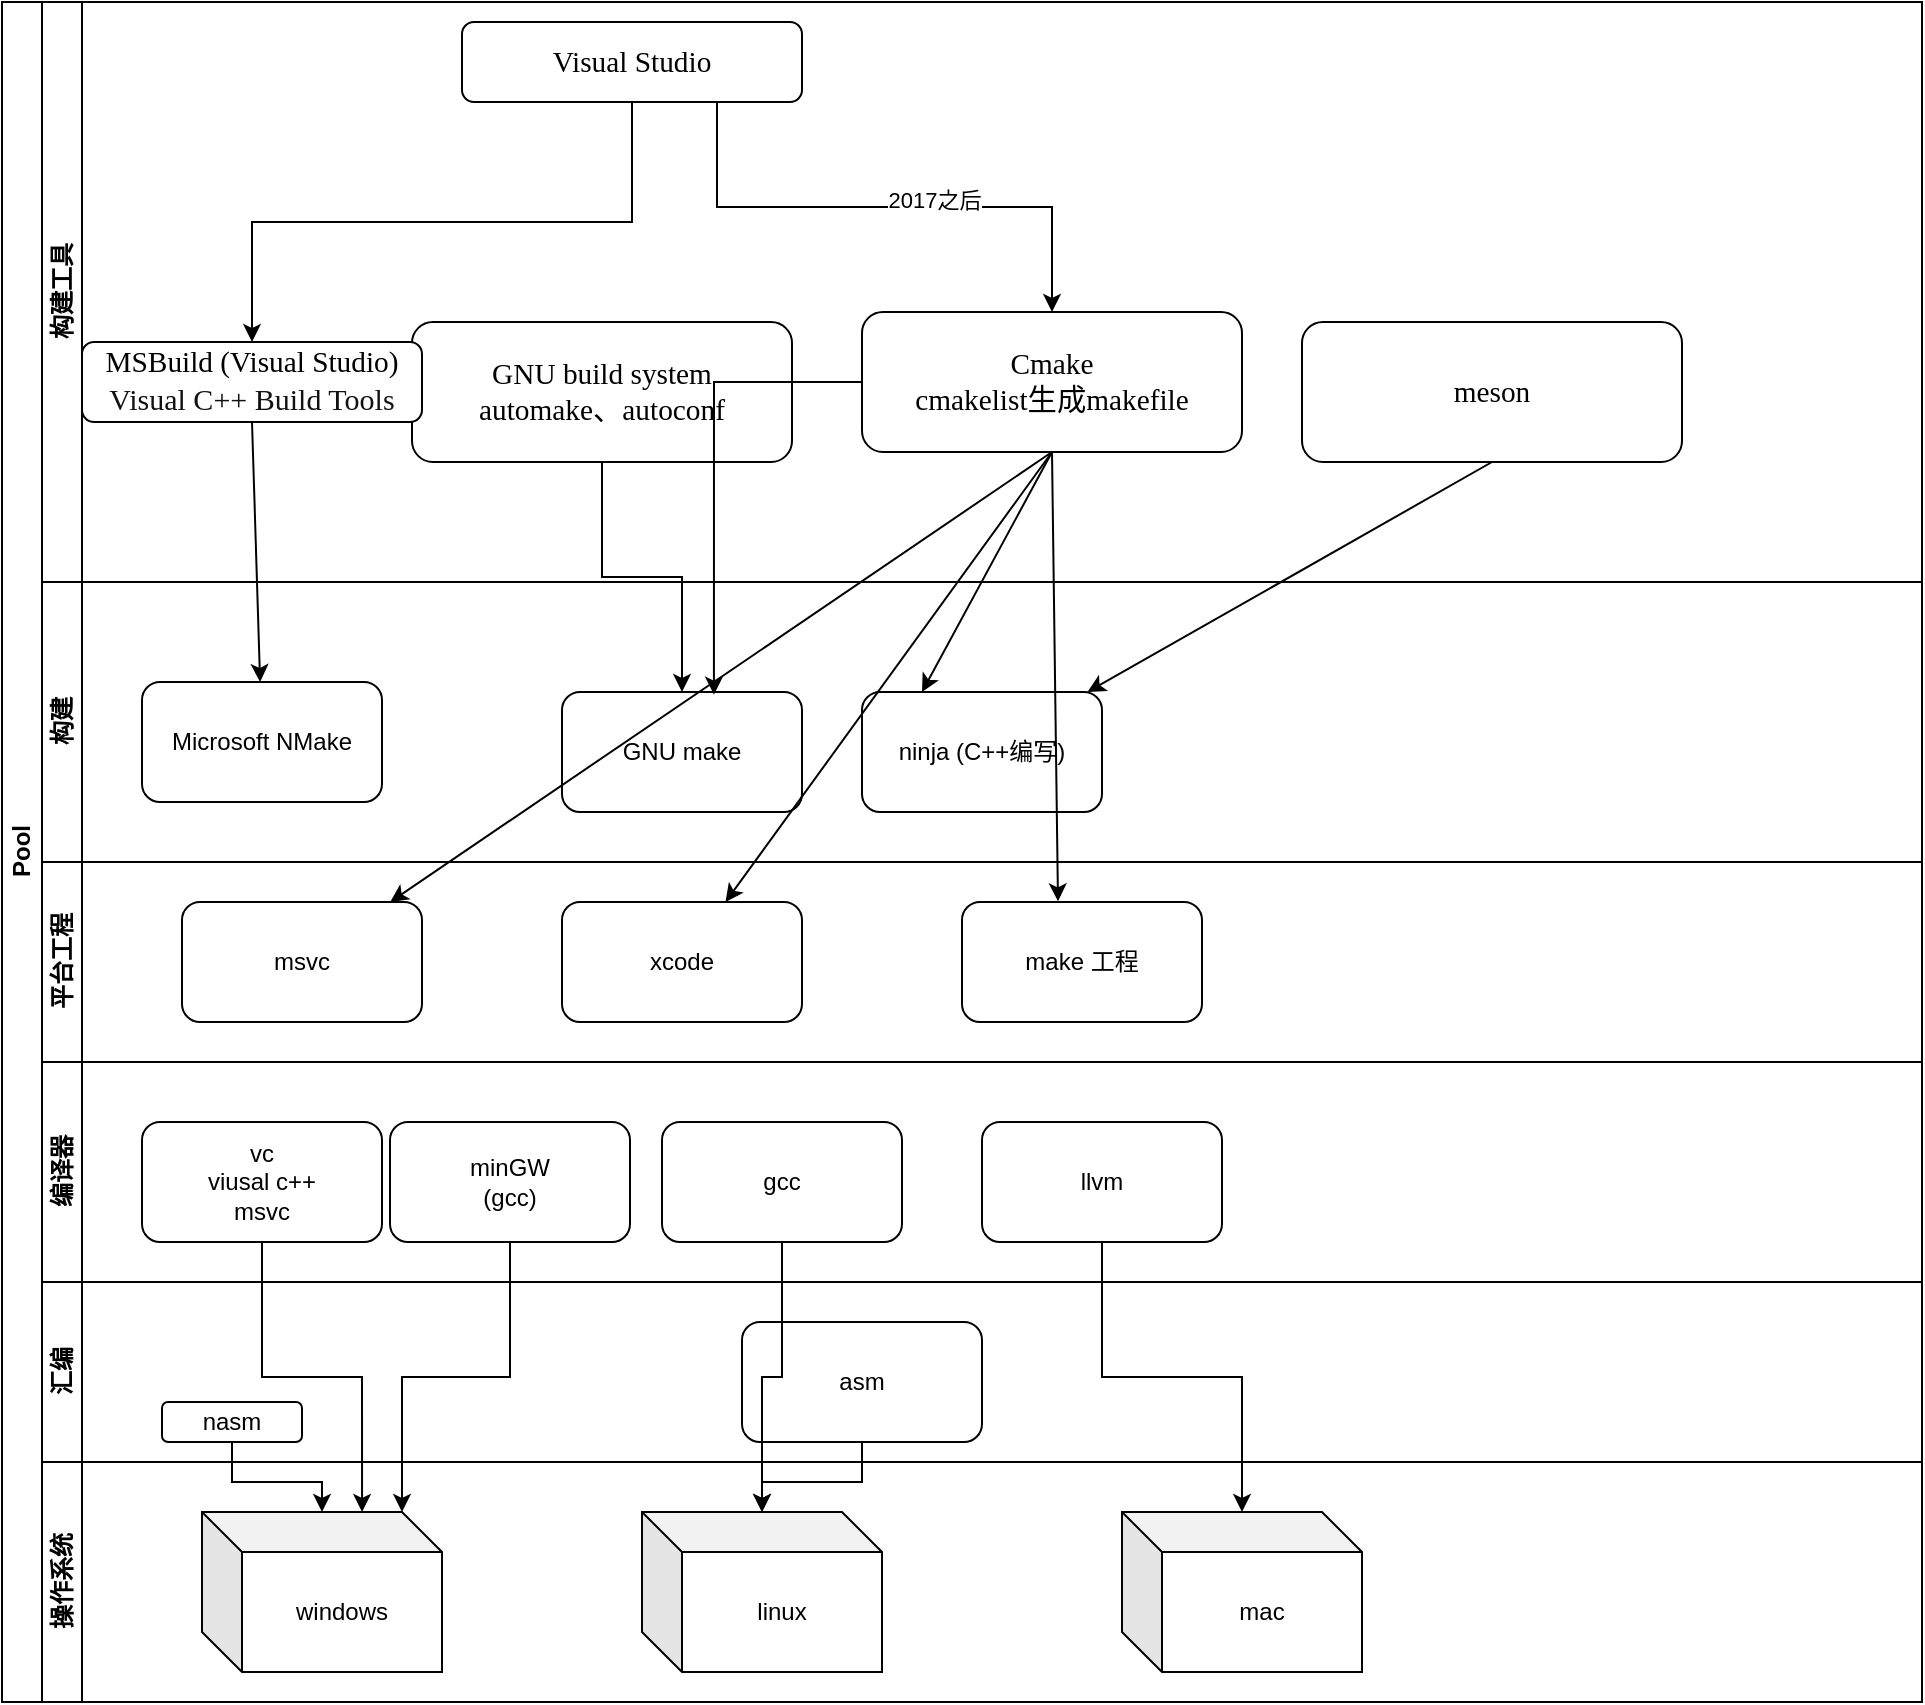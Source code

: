 <mxfile version="14.1.3" type="github"><diagram id="tJRnp0v06SBhazAe2PgV" name="第 1 页"><mxGraphModel dx="1022" dy="123" grid="1" gridSize="10" guides="1" tooltips="1" connect="1" arrows="1" fold="1" page="0" pageScale="1" pageWidth="3300" pageHeight="4681" math="0" shadow="0"><root><mxCell id="0"/><mxCell id="1" parent="0"/><mxCell id="iP3Lr3HVFY1aXU4YxGAK-9" value="Pool" style="swimlane;html=1;childLayout=stackLayout;resizeParent=1;resizeParentMax=0;horizontal=0;startSize=20;horizontalStack=0;" parent="1" vertex="1"><mxGeometry x="30" y="680" width="960" height="850" as="geometry"/></mxCell><mxCell id="iP3Lr3HVFY1aXU4YxGAK-37" value="构建工具" style="swimlane;html=1;startSize=20;horizontal=0;" parent="iP3Lr3HVFY1aXU4YxGAK-9" vertex="1"><mxGeometry x="20" width="940" height="290" as="geometry"/></mxCell><mxCell id="iP3Lr3HVFY1aXU4YxGAK-45" value="&lt;p style=&quot;margin: 0in ; font-family: &amp;#34;calibri&amp;#34; ; font-size: 11.0pt&quot; lang=&quot;en-US&quot;&gt;GNU build system&lt;/p&gt;&lt;p style=&quot;margin: 0in ; font-family: &amp;#34;calibri&amp;#34; ; font-size: 11.0pt&quot; lang=&quot;en-US&quot;&gt;automake、&lt;span style=&quot;font-size: 11pt&quot;&gt;autoconf&lt;/span&gt;&lt;/p&gt;" style="rounded=1;whiteSpace=wrap;html=1;" parent="iP3Lr3HVFY1aXU4YxGAK-37" vertex="1"><mxGeometry x="185" y="160" width="190" height="70" as="geometry"/></mxCell><mxCell id="iP3Lr3HVFY1aXU4YxGAK-51" value="&lt;p style=&quot;margin: 0in ; font-family: &amp;#34;calibri&amp;#34; ; font-size: 11.0pt&quot; lang=&quot;en-US&quot;&gt;Cmake&lt;/p&gt;&lt;p style=&quot;margin: 0in ; font-size: 11.0pt&quot;&gt;&lt;span style=&quot;font-family: &amp;#34;calibri&amp;#34;&quot; lang=&quot;en-US&quot;&gt;cmakelist&lt;/span&gt;&lt;span style=&quot;font-family: &amp;#34;microsoft yahei&amp;#34;&quot; lang=&quot;zh-CN&quot;&gt;生成&lt;/span&gt;&lt;span style=&quot;font-family: &amp;#34;calibri&amp;#34;&quot; lang=&quot;en-US&quot;&gt;makefile&lt;/span&gt;&lt;/p&gt;" style="rounded=1;whiteSpace=wrap;html=1;" parent="iP3Lr3HVFY1aXU4YxGAK-37" vertex="1"><mxGeometry x="410" y="155" width="190" height="70" as="geometry"/></mxCell><mxCell id="iP3Lr3HVFY1aXU4YxGAK-52" value="&lt;p style=&quot;margin: 0in ; font-family: &amp;#34;calibri&amp;#34; ; font-size: 11.0pt&quot; lang=&quot;en-US&quot;&gt;meson&lt;/p&gt;" style="rounded=1;whiteSpace=wrap;html=1;" parent="iP3Lr3HVFY1aXU4YxGAK-37" vertex="1"><mxGeometry x="630" y="160" width="190" height="70" as="geometry"/></mxCell><mxCell id="iP3Lr3HVFY1aXU4YxGAK-62" value="&lt;p style=&quot;margin: 0in ; font-family: &amp;#34;calibri&amp;#34; ; font-size: 11.0pt&quot; lang=&quot;en-US&quot;&gt;MSBuild (Visual Studio)&lt;/p&gt;&lt;p style=&quot;margin: 0in ; font-family: &amp;#34;calibri&amp;#34; ; font-size: 11.0pt&quot; lang=&quot;en-US&quot;&gt;&lt;span style=&quot;color: rgb(18 , 18 , 18) ; font-family: , &amp;#34;blinkmacsystemfont&amp;#34; , &amp;#34;helvetica neue&amp;#34; , &amp;#34;pingfang sc&amp;#34; , &amp;#34;microsoft yahei&amp;#34; , &amp;#34;source han sans sc&amp;#34; , &amp;#34;noto sans cjk sc&amp;#34; , &amp;#34;wenquanyi micro hei&amp;#34; , sans-serif ; font-size: 15px&quot;&gt;Visual C++ Build Tools&lt;/span&gt;&lt;br&gt;&lt;/p&gt;" style="rounded=1;whiteSpace=wrap;html=1;" parent="iP3Lr3HVFY1aXU4YxGAK-37" vertex="1"><mxGeometry x="20" y="170" width="170" height="40" as="geometry"/></mxCell><mxCell id="iP3Lr3HVFY1aXU4YxGAK-68" style="edgeStyle=orthogonalEdgeStyle;rounded=0;orthogonalLoop=1;jettySize=auto;html=1;exitX=0.5;exitY=1;exitDx=0;exitDy=0;" parent="iP3Lr3HVFY1aXU4YxGAK-37" source="iP3Lr3HVFY1aXU4YxGAK-65" target="iP3Lr3HVFY1aXU4YxGAK-62" edge="1"><mxGeometry relative="1" as="geometry"/></mxCell><mxCell id="iP3Lr3HVFY1aXU4YxGAK-69" style="edgeStyle=orthogonalEdgeStyle;rounded=0;orthogonalLoop=1;jettySize=auto;html=1;exitX=0.75;exitY=1;exitDx=0;exitDy=0;" parent="iP3Lr3HVFY1aXU4YxGAK-37" source="iP3Lr3HVFY1aXU4YxGAK-65" target="iP3Lr3HVFY1aXU4YxGAK-51" edge="1"><mxGeometry relative="1" as="geometry"/></mxCell><mxCell id="iP3Lr3HVFY1aXU4YxGAK-70" value="2017之后" style="edgeLabel;html=1;align=center;verticalAlign=middle;resizable=0;points=[];" parent="iP3Lr3HVFY1aXU4YxGAK-69" vertex="1" connectable="0"><mxGeometry x="0.177" y="4" relative="1" as="geometry"><mxPoint as="offset"/></mxGeometry></mxCell><mxCell id="iP3Lr3HVFY1aXU4YxGAK-65" value="&lt;p style=&quot;margin: 0in ; font-family: &amp;#34;calibri&amp;#34; ; font-size: 11.0pt&quot; lang=&quot;en-US&quot;&gt;Visual Studio&lt;/p&gt;" style="rounded=1;whiteSpace=wrap;html=1;" parent="iP3Lr3HVFY1aXU4YxGAK-37" vertex="1"><mxGeometry x="210" y="10" width="170" height="40" as="geometry"/></mxCell><mxCell id="iP3Lr3HVFY1aXU4YxGAK-14" value="构建" style="swimlane;html=1;startSize=20;horizontal=0;" parent="iP3Lr3HVFY1aXU4YxGAK-9" vertex="1"><mxGeometry x="20" y="290" width="940" height="140" as="geometry"/></mxCell><mxCell id="iP3Lr3HVFY1aXU4YxGAK-38" value="GNU make" style="rounded=1;whiteSpace=wrap;html=1;" parent="iP3Lr3HVFY1aXU4YxGAK-14" vertex="1"><mxGeometry x="260" y="55" width="120" height="60" as="geometry"/></mxCell><mxCell id="iP3Lr3HVFY1aXU4YxGAK-39" value="ninja (C++编写)" style="rounded=1;whiteSpace=wrap;html=1;" parent="iP3Lr3HVFY1aXU4YxGAK-14" vertex="1"><mxGeometry x="410" y="55" width="120" height="60" as="geometry"/></mxCell><mxCell id="iP3Lr3HVFY1aXU4YxGAK-40" value="Microsoft NMake" style="rounded=1;whiteSpace=wrap;html=1;" parent="iP3Lr3HVFY1aXU4YxGAK-14" vertex="1"><mxGeometry x="50" y="50" width="120" height="60" as="geometry"/></mxCell><mxCell id="iP3Lr3HVFY1aXU4YxGAK-13" value="平台工程" style="swimlane;html=1;startSize=20;horizontal=0;" parent="iP3Lr3HVFY1aXU4YxGAK-9" vertex="1"><mxGeometry x="20" y="430" width="940" height="100" as="geometry"/></mxCell><mxCell id="iP3Lr3HVFY1aXU4YxGAK-33" value="msvc" style="rounded=1;whiteSpace=wrap;html=1;" parent="iP3Lr3HVFY1aXU4YxGAK-13" vertex="1"><mxGeometry x="70" y="20" width="120" height="60" as="geometry"/></mxCell><mxCell id="iP3Lr3HVFY1aXU4YxGAK-34" value="xcode" style="rounded=1;whiteSpace=wrap;html=1;" parent="iP3Lr3HVFY1aXU4YxGAK-13" vertex="1"><mxGeometry x="260" y="20" width="120" height="60" as="geometry"/></mxCell><mxCell id="iP3Lr3HVFY1aXU4YxGAK-72" value="make 工程" style="rounded=1;whiteSpace=wrap;html=1;" parent="iP3Lr3HVFY1aXU4YxGAK-13" vertex="1"><mxGeometry x="460" y="20" width="120" height="60" as="geometry"/></mxCell><mxCell id="iP3Lr3HVFY1aXU4YxGAK-10" value="编译器" style="swimlane;html=1;startSize=20;horizontal=0;" parent="iP3Lr3HVFY1aXU4YxGAK-9" vertex="1"><mxGeometry x="20" y="530" width="940" height="110" as="geometry"/></mxCell><mxCell id="iP3Lr3HVFY1aXU4YxGAK-20" value="gcc" style="rounded=1;whiteSpace=wrap;html=1;" parent="iP3Lr3HVFY1aXU4YxGAK-10" vertex="1"><mxGeometry x="310" y="30" width="120" height="60" as="geometry"/></mxCell><mxCell id="iP3Lr3HVFY1aXU4YxGAK-21" value="llvm" style="rounded=1;whiteSpace=wrap;html=1;" parent="iP3Lr3HVFY1aXU4YxGAK-10" vertex="1"><mxGeometry x="470" y="30" width="120" height="60" as="geometry"/></mxCell><mxCell id="iP3Lr3HVFY1aXU4YxGAK-25" value="minGW&lt;br&gt;(gcc)" style="rounded=1;whiteSpace=wrap;html=1;" parent="iP3Lr3HVFY1aXU4YxGAK-10" vertex="1"><mxGeometry x="174" y="30" width="120" height="60" as="geometry"/></mxCell><mxCell id="iP3Lr3HVFY1aXU4YxGAK-26" value="vc&lt;br&gt;viusal c++&lt;br&gt;msvc" style="rounded=1;whiteSpace=wrap;html=1;" parent="iP3Lr3HVFY1aXU4YxGAK-10" vertex="1"><mxGeometry x="50" y="30" width="120" height="60" as="geometry"/></mxCell><mxCell id="iP3Lr3HVFY1aXU4YxGAK-11" value="汇编" style="swimlane;html=1;startSize=20;horizontal=0;" parent="iP3Lr3HVFY1aXU4YxGAK-9" vertex="1"><mxGeometry x="20" y="640" width="940" height="90" as="geometry"/></mxCell><mxCell id="iP3Lr3HVFY1aXU4YxGAK-15" value="asm" style="rounded=1;whiteSpace=wrap;html=1;" parent="iP3Lr3HVFY1aXU4YxGAK-11" vertex="1"><mxGeometry x="350" y="20" width="120" height="60" as="geometry"/></mxCell><mxCell id="iP3Lr3HVFY1aXU4YxGAK-16" value="nasm" style="rounded=1;whiteSpace=wrap;html=1;" parent="iP3Lr3HVFY1aXU4YxGAK-11" vertex="1"><mxGeometry x="60" y="60" width="70" height="20" as="geometry"/></mxCell><mxCell id="iP3Lr3HVFY1aXU4YxGAK-12" value="操作系统" style="swimlane;html=1;startSize=20;horizontal=0;" parent="iP3Lr3HVFY1aXU4YxGAK-9" vertex="1"><mxGeometry x="20" y="730" width="940" height="120" as="geometry"/></mxCell><mxCell id="SwWGJBYFdbmqOQ8mH4nQ-5" value="windows" style="shape=cube;whiteSpace=wrap;html=1;boundedLbl=1;backgroundOutline=1;darkOpacity=0.05;darkOpacity2=0.1;" parent="iP3Lr3HVFY1aXU4YxGAK-12" vertex="1"><mxGeometry x="80" y="25" width="120" height="80" as="geometry"/></mxCell><mxCell id="SwWGJBYFdbmqOQ8mH4nQ-6" value="linux" style="shape=cube;whiteSpace=wrap;html=1;boundedLbl=1;backgroundOutline=1;darkOpacity=0.05;darkOpacity2=0.1;" parent="iP3Lr3HVFY1aXU4YxGAK-12" vertex="1"><mxGeometry x="300" y="25" width="120" height="80" as="geometry"/></mxCell><mxCell id="SwWGJBYFdbmqOQ8mH4nQ-7" value="mac" style="shape=cube;whiteSpace=wrap;html=1;boundedLbl=1;backgroundOutline=1;darkOpacity=0.05;darkOpacity2=0.1;" parent="iP3Lr3HVFY1aXU4YxGAK-12" vertex="1"><mxGeometry x="540" y="25" width="120" height="80" as="geometry"/></mxCell><mxCell id="iP3Lr3HVFY1aXU4YxGAK-17" style="edgeStyle=orthogonalEdgeStyle;rounded=0;orthogonalLoop=1;jettySize=auto;html=1;" parent="iP3Lr3HVFY1aXU4YxGAK-9" source="iP3Lr3HVFY1aXU4YxGAK-16" target="SwWGJBYFdbmqOQ8mH4nQ-5" edge="1"><mxGeometry relative="1" as="geometry"/></mxCell><mxCell id="iP3Lr3HVFY1aXU4YxGAK-27" style="edgeStyle=orthogonalEdgeStyle;rounded=0;orthogonalLoop=1;jettySize=auto;html=1;entryX=0.667;entryY=0;entryDx=0;entryDy=0;entryPerimeter=0;" parent="iP3Lr3HVFY1aXU4YxGAK-9" source="iP3Lr3HVFY1aXU4YxGAK-26" target="SwWGJBYFdbmqOQ8mH4nQ-5" edge="1"><mxGeometry relative="1" as="geometry"/></mxCell><mxCell id="iP3Lr3HVFY1aXU4YxGAK-28" style="edgeStyle=orthogonalEdgeStyle;rounded=0;orthogonalLoop=1;jettySize=auto;html=1;entryX=0;entryY=0;entryDx=100;entryDy=0;entryPerimeter=0;" parent="iP3Lr3HVFY1aXU4YxGAK-9" source="iP3Lr3HVFY1aXU4YxGAK-25" target="SwWGJBYFdbmqOQ8mH4nQ-5" edge="1"><mxGeometry relative="1" as="geometry"><mxPoint x="180" y="660" as="targetPoint"/></mxGeometry></mxCell><mxCell id="iP3Lr3HVFY1aXU4YxGAK-29" style="edgeStyle=orthogonalEdgeStyle;rounded=0;orthogonalLoop=1;jettySize=auto;html=1;" parent="iP3Lr3HVFY1aXU4YxGAK-9" source="iP3Lr3HVFY1aXU4YxGAK-21" target="SwWGJBYFdbmqOQ8mH4nQ-7" edge="1"><mxGeometry relative="1" as="geometry"/></mxCell><mxCell id="iP3Lr3HVFY1aXU4YxGAK-30" style="edgeStyle=orthogonalEdgeStyle;rounded=0;orthogonalLoop=1;jettySize=auto;html=1;exitX=0.5;exitY=1;exitDx=0;exitDy=0;" parent="iP3Lr3HVFY1aXU4YxGAK-9" source="iP3Lr3HVFY1aXU4YxGAK-15" target="SwWGJBYFdbmqOQ8mH4nQ-6" edge="1"><mxGeometry relative="1" as="geometry"/></mxCell><mxCell id="iP3Lr3HVFY1aXU4YxGAK-31" style="edgeStyle=orthogonalEdgeStyle;rounded=0;orthogonalLoop=1;jettySize=auto;html=1;" parent="iP3Lr3HVFY1aXU4YxGAK-9" source="iP3Lr3HVFY1aXU4YxGAK-20" target="SwWGJBYFdbmqOQ8mH4nQ-6" edge="1"><mxGeometry relative="1" as="geometry"/></mxCell><mxCell id="iP3Lr3HVFY1aXU4YxGAK-53" style="rounded=0;orthogonalLoop=1;jettySize=auto;html=1;exitX=0.5;exitY=1;exitDx=0;exitDy=0;" parent="iP3Lr3HVFY1aXU4YxGAK-9" source="iP3Lr3HVFY1aXU4YxGAK-52" target="iP3Lr3HVFY1aXU4YxGAK-39" edge="1"><mxGeometry relative="1" as="geometry"/></mxCell><mxCell id="iP3Lr3HVFY1aXU4YxGAK-55" style="edgeStyle=orthogonalEdgeStyle;rounded=0;orthogonalLoop=1;jettySize=auto;html=1;" parent="iP3Lr3HVFY1aXU4YxGAK-9" source="iP3Lr3HVFY1aXU4YxGAK-45" target="iP3Lr3HVFY1aXU4YxGAK-38" edge="1"><mxGeometry relative="1" as="geometry"/></mxCell><mxCell id="iP3Lr3HVFY1aXU4YxGAK-56" style="edgeStyle=orthogonalEdgeStyle;rounded=0;orthogonalLoop=1;jettySize=auto;html=1;entryX=0.633;entryY=0.022;entryDx=0;entryDy=0;entryPerimeter=0;" parent="iP3Lr3HVFY1aXU4YxGAK-9" source="iP3Lr3HVFY1aXU4YxGAK-51" target="iP3Lr3HVFY1aXU4YxGAK-38" edge="1"><mxGeometry relative="1" as="geometry"/></mxCell><mxCell id="iP3Lr3HVFY1aXU4YxGAK-57" style="rounded=0;orthogonalLoop=1;jettySize=auto;html=1;entryX=0.25;entryY=0;entryDx=0;entryDy=0;" parent="iP3Lr3HVFY1aXU4YxGAK-9" target="iP3Lr3HVFY1aXU4YxGAK-39" edge="1"><mxGeometry relative="1" as="geometry"><mxPoint x="525" y="225" as="sourcePoint"/></mxGeometry></mxCell><mxCell id="iP3Lr3HVFY1aXU4YxGAK-71" style="rounded=0;orthogonalLoop=1;jettySize=auto;html=1;exitX=0.5;exitY=1;exitDx=0;exitDy=0;" parent="iP3Lr3HVFY1aXU4YxGAK-9" source="iP3Lr3HVFY1aXU4YxGAK-51" target="iP3Lr3HVFY1aXU4YxGAK-33" edge="1"><mxGeometry relative="1" as="geometry"/></mxCell><mxCell id="iP3Lr3HVFY1aXU4YxGAK-73" style="rounded=0;orthogonalLoop=1;jettySize=auto;html=1;exitX=0.5;exitY=1;exitDx=0;exitDy=0;" parent="iP3Lr3HVFY1aXU4YxGAK-9" source="iP3Lr3HVFY1aXU4YxGAK-51" target="iP3Lr3HVFY1aXU4YxGAK-34" edge="1"><mxGeometry relative="1" as="geometry"/></mxCell><mxCell id="iP3Lr3HVFY1aXU4YxGAK-74" style="rounded=0;orthogonalLoop=1;jettySize=auto;html=1;exitX=0.5;exitY=1;exitDx=0;exitDy=0;entryX=0.4;entryY=-0.006;entryDx=0;entryDy=0;entryPerimeter=0;" parent="iP3Lr3HVFY1aXU4YxGAK-9" source="iP3Lr3HVFY1aXU4YxGAK-51" target="iP3Lr3HVFY1aXU4YxGAK-72" edge="1"><mxGeometry relative="1" as="geometry"/></mxCell><mxCell id="iP3Lr3HVFY1aXU4YxGAK-75" style="edgeStyle=none;rounded=0;orthogonalLoop=1;jettySize=auto;html=1;exitX=0.5;exitY=1;exitDx=0;exitDy=0;" parent="iP3Lr3HVFY1aXU4YxGAK-9" source="iP3Lr3HVFY1aXU4YxGAK-62" target="iP3Lr3HVFY1aXU4YxGAK-40" edge="1"><mxGeometry relative="1" as="geometry"><mxPoint x="125" y="240" as="targetPoint"/></mxGeometry></mxCell></root></mxGraphModel></diagram></mxfile>